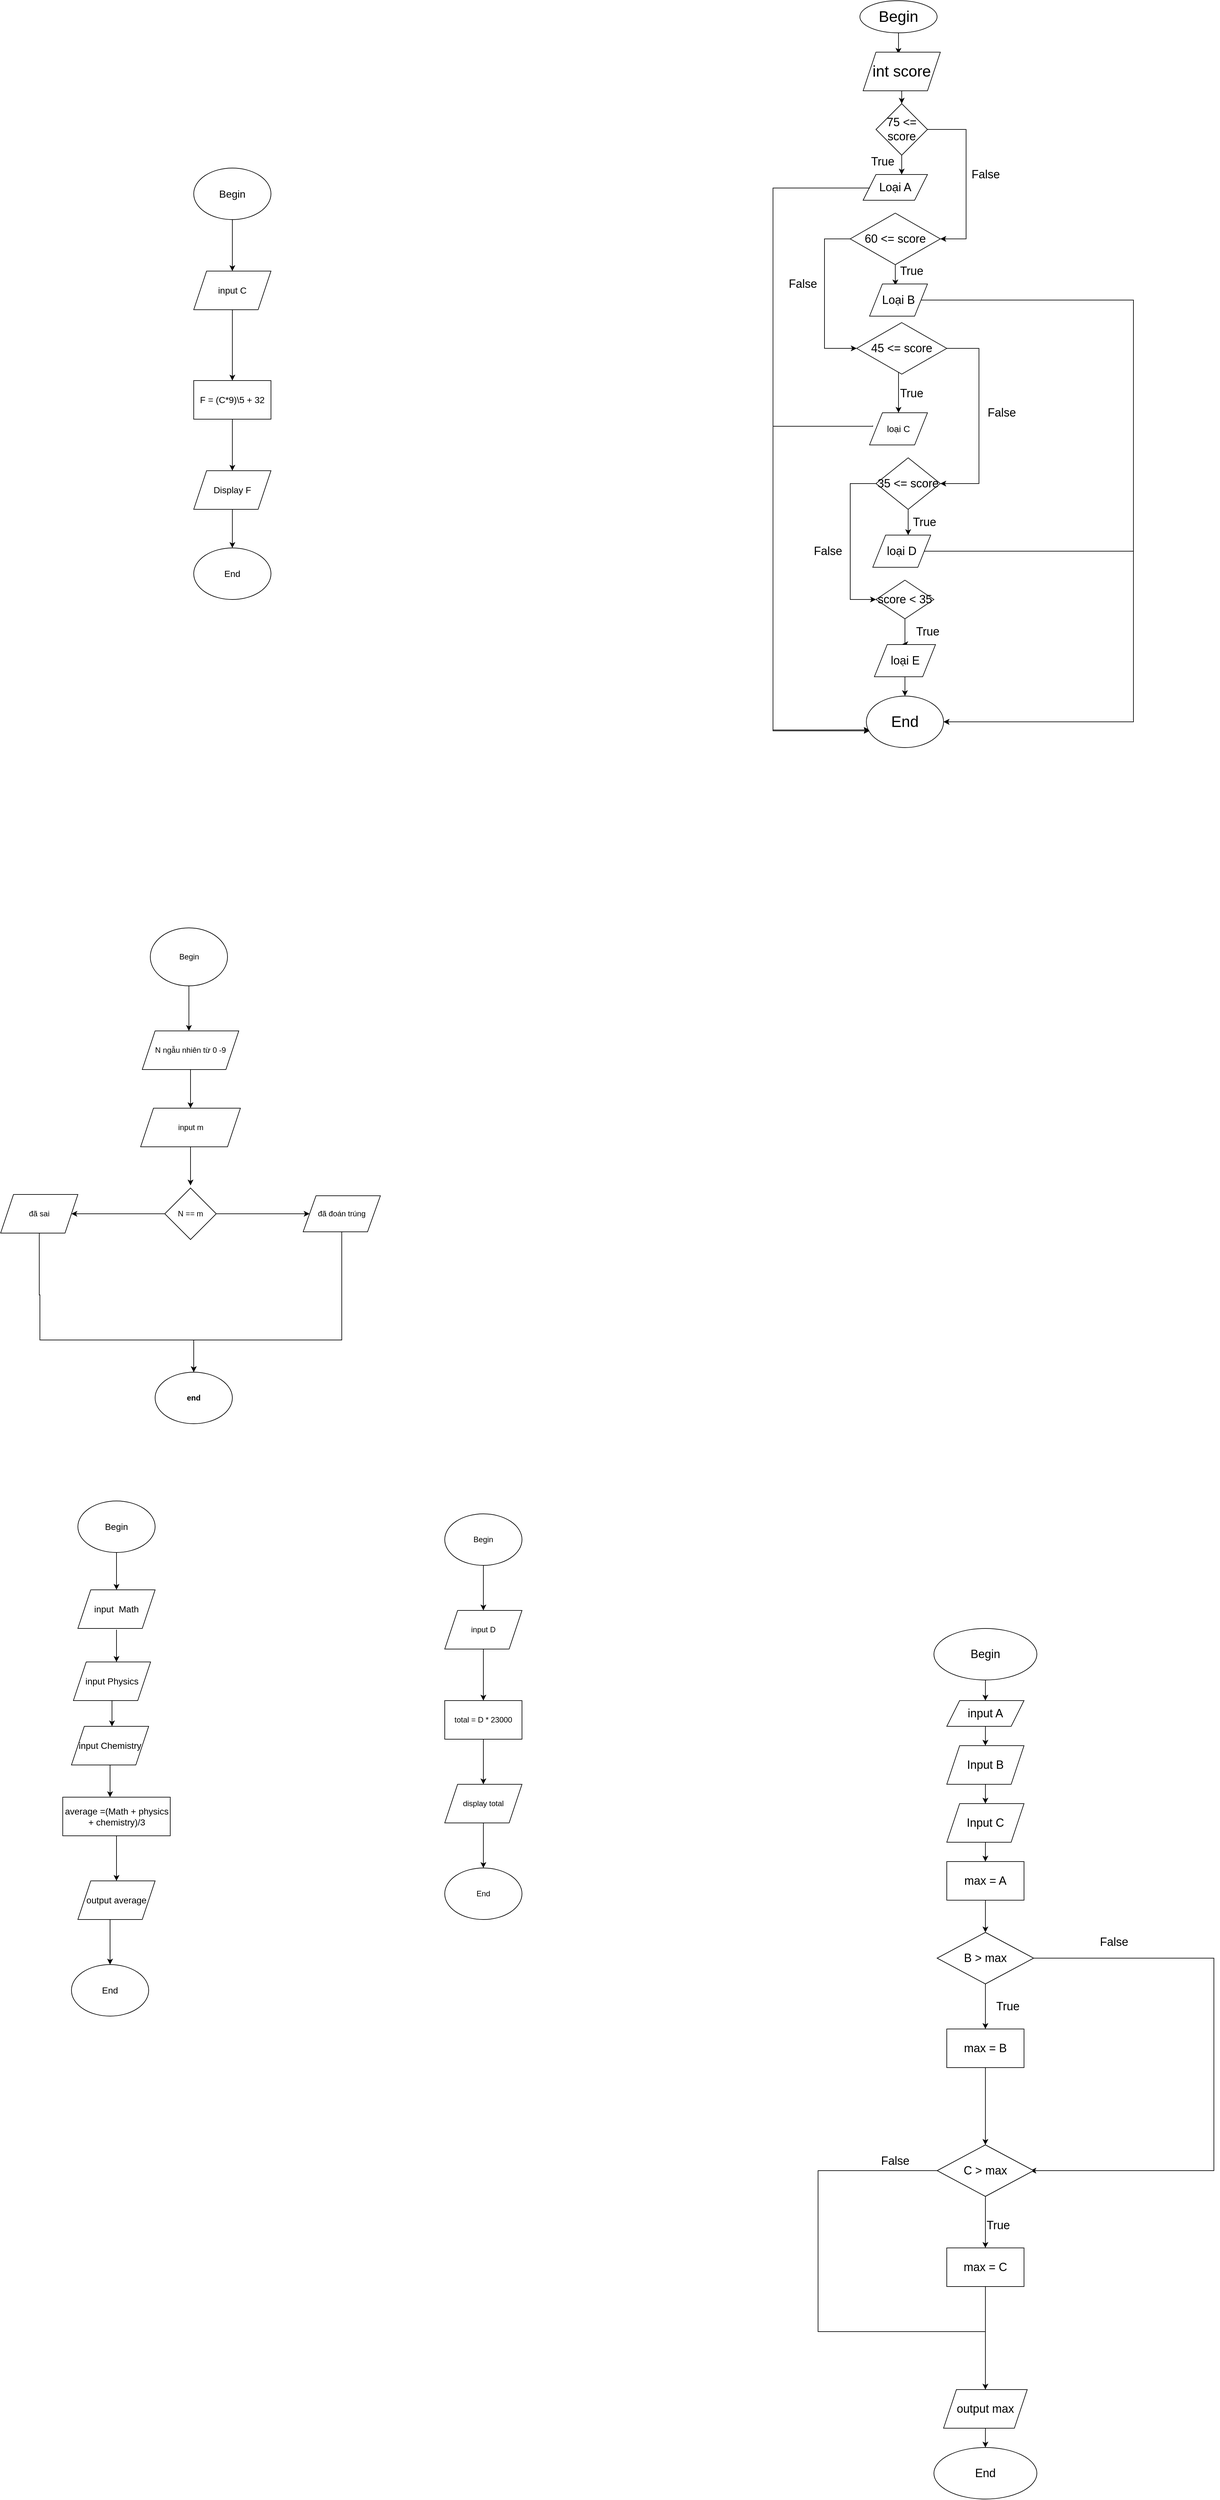 <mxfile version="21.7.2" type="device">
  <diagram name="Trang-1" id="FjWZiI6CqdOcznlWjRTV">
    <mxGraphModel dx="1399" dy="1794" grid="1" gridSize="10" guides="1" tooltips="1" connect="1" arrows="1" fold="1" page="1" pageScale="1" pageWidth="827" pageHeight="1169" math="0" shadow="0">
      <root>
        <mxCell id="0" />
        <mxCell id="1" parent="0" />
        <mxCell id="U5e7TNnSB-oZa5pznWMq-6" style="edgeStyle=orthogonalEdgeStyle;rounded=0;orthogonalLoop=1;jettySize=auto;html=1;exitX=0.5;exitY=1;exitDx=0;exitDy=0;entryX=0.5;entryY=0;entryDx=0;entryDy=0;" parent="1" source="U5e7TNnSB-oZa5pznWMq-1" target="U5e7TNnSB-oZa5pznWMq-2" edge="1">
          <mxGeometry relative="1" as="geometry" />
        </mxCell>
        <mxCell id="U5e7TNnSB-oZa5pznWMq-1" value="&lt;font style=&quot;font-size: 16px;&quot;&gt;Begin&lt;/font&gt;" style="ellipse;whiteSpace=wrap;html=1;" parent="1" vertex="1">
          <mxGeometry x="330" y="70" width="120" height="80" as="geometry" />
        </mxCell>
        <mxCell id="U5e7TNnSB-oZa5pznWMq-7" style="edgeStyle=orthogonalEdgeStyle;rounded=0;orthogonalLoop=1;jettySize=auto;html=1;exitX=0.5;exitY=1;exitDx=0;exitDy=0;entryX=0.5;entryY=0;entryDx=0;entryDy=0;" parent="1" source="U5e7TNnSB-oZa5pznWMq-2" target="U5e7TNnSB-oZa5pznWMq-3" edge="1">
          <mxGeometry relative="1" as="geometry" />
        </mxCell>
        <mxCell id="U5e7TNnSB-oZa5pznWMq-2" value="&lt;font style=&quot;font-size: 14px;&quot;&gt;input C&lt;/font&gt;" style="shape=parallelogram;perimeter=parallelogramPerimeter;whiteSpace=wrap;html=1;fixedSize=1;" parent="1" vertex="1">
          <mxGeometry x="330" y="230" width="120" height="60" as="geometry" />
        </mxCell>
        <mxCell id="U5e7TNnSB-oZa5pznWMq-8" style="edgeStyle=orthogonalEdgeStyle;rounded=0;orthogonalLoop=1;jettySize=auto;html=1;exitX=0.5;exitY=1;exitDx=0;exitDy=0;entryX=0.5;entryY=0;entryDx=0;entryDy=0;" parent="1" source="U5e7TNnSB-oZa5pznWMq-3" target="U5e7TNnSB-oZa5pznWMq-4" edge="1">
          <mxGeometry relative="1" as="geometry" />
        </mxCell>
        <mxCell id="U5e7TNnSB-oZa5pznWMq-3" value="&lt;span style=&quot;font-size: 14px;&quot;&gt;F = (C*9)\5 + 32&lt;/span&gt;" style="rounded=0;whiteSpace=wrap;html=1;" parent="1" vertex="1">
          <mxGeometry x="330" y="400" width="120" height="60" as="geometry" />
        </mxCell>
        <mxCell id="U5e7TNnSB-oZa5pznWMq-9" style="edgeStyle=orthogonalEdgeStyle;rounded=0;orthogonalLoop=1;jettySize=auto;html=1;exitX=0.5;exitY=1;exitDx=0;exitDy=0;entryX=0.5;entryY=0;entryDx=0;entryDy=0;" parent="1" source="U5e7TNnSB-oZa5pznWMq-4" target="U5e7TNnSB-oZa5pznWMq-5" edge="1">
          <mxGeometry relative="1" as="geometry" />
        </mxCell>
        <mxCell id="U5e7TNnSB-oZa5pznWMq-4" value="&lt;font style=&quot;font-size: 14px;&quot;&gt;Display F&lt;/font&gt;" style="shape=parallelogram;perimeter=parallelogramPerimeter;whiteSpace=wrap;html=1;fixedSize=1;" parent="1" vertex="1">
          <mxGeometry x="330" y="540" width="120" height="60" as="geometry" />
        </mxCell>
        <mxCell id="U5e7TNnSB-oZa5pznWMq-5" value="&lt;font style=&quot;font-size: 14px;&quot;&gt;End&lt;/font&gt;" style="ellipse;whiteSpace=wrap;html=1;" parent="1" vertex="1">
          <mxGeometry x="330" y="660" width="120" height="80" as="geometry" />
        </mxCell>
        <mxCell id="Fv5hJbhoz-VOcKtO6-Gc-13" style="edgeStyle=orthogonalEdgeStyle;rounded=0;orthogonalLoop=1;jettySize=auto;html=1;" parent="1" source="Fv5hJbhoz-VOcKtO6-Gc-1" edge="1">
          <mxGeometry relative="1" as="geometry">
            <mxPoint x="322.5" y="1410" as="targetPoint" />
          </mxGeometry>
        </mxCell>
        <mxCell id="Fv5hJbhoz-VOcKtO6-Gc-1" value="Begin" style="ellipse;whiteSpace=wrap;html=1;" parent="1" vertex="1">
          <mxGeometry x="262.5" y="1250" width="120" height="90" as="geometry" />
        </mxCell>
        <mxCell id="Fv5hJbhoz-VOcKtO6-Gc-2" value="&lt;h5&gt;&lt;font style=&quot;font-size: 12px;&quot;&gt;end&lt;/font&gt;&lt;/h5&gt;" style="ellipse;whiteSpace=wrap;html=1;" parent="1" vertex="1">
          <mxGeometry x="270" y="1940" width="120" height="80" as="geometry" />
        </mxCell>
        <mxCell id="Fv5hJbhoz-VOcKtO6-Gc-14" style="edgeStyle=orthogonalEdgeStyle;rounded=0;orthogonalLoop=1;jettySize=auto;html=1;" parent="1" source="Fv5hJbhoz-VOcKtO6-Gc-3" edge="1">
          <mxGeometry relative="1" as="geometry">
            <mxPoint x="325" y="1530" as="targetPoint" />
          </mxGeometry>
        </mxCell>
        <mxCell id="Fv5hJbhoz-VOcKtO6-Gc-3" value="N ngẫu nhiên từ 0 -9" style="shape=parallelogram;perimeter=parallelogramPerimeter;whiteSpace=wrap;html=1;fixedSize=1;" parent="1" vertex="1">
          <mxGeometry x="250" y="1410" width="150" height="60" as="geometry" />
        </mxCell>
        <mxCell id="Fv5hJbhoz-VOcKtO6-Gc-15" style="edgeStyle=orthogonalEdgeStyle;rounded=0;orthogonalLoop=1;jettySize=auto;html=1;" parent="1" source="Fv5hJbhoz-VOcKtO6-Gc-4" edge="1">
          <mxGeometry relative="1" as="geometry">
            <mxPoint x="325" y="1650" as="targetPoint" />
          </mxGeometry>
        </mxCell>
        <mxCell id="Fv5hJbhoz-VOcKtO6-Gc-4" value="input m" style="shape=parallelogram;perimeter=parallelogramPerimeter;whiteSpace=wrap;html=1;fixedSize=1;" parent="1" vertex="1">
          <mxGeometry x="247.5" y="1530" width="155" height="60" as="geometry" />
        </mxCell>
        <mxCell id="Fv5hJbhoz-VOcKtO6-Gc-25" style="edgeStyle=orthogonalEdgeStyle;rounded=0;orthogonalLoop=1;jettySize=auto;html=1;entryX=1;entryY=0.5;entryDx=0;entryDy=0;" parent="1" source="Fv5hJbhoz-VOcKtO6-Gc-5" target="Fv5hJbhoz-VOcKtO6-Gc-7" edge="1">
          <mxGeometry relative="1" as="geometry" />
        </mxCell>
        <mxCell id="Fv5hJbhoz-VOcKtO6-Gc-27" style="edgeStyle=orthogonalEdgeStyle;rounded=0;orthogonalLoop=1;jettySize=auto;html=1;" parent="1" source="Fv5hJbhoz-VOcKtO6-Gc-5" edge="1">
          <mxGeometry relative="1" as="geometry">
            <mxPoint x="510" y="1694" as="targetPoint" />
          </mxGeometry>
        </mxCell>
        <mxCell id="Fv5hJbhoz-VOcKtO6-Gc-5" value="N == m" style="rhombus;whiteSpace=wrap;html=1;" parent="1" vertex="1">
          <mxGeometry x="285" y="1654" width="80" height="80" as="geometry" />
        </mxCell>
        <mxCell id="Fv5hJbhoz-VOcKtO6-Gc-28" style="edgeStyle=orthogonalEdgeStyle;rounded=0;orthogonalLoop=1;jettySize=auto;html=1;" parent="1" source="Fv5hJbhoz-VOcKtO6-Gc-6" target="Fv5hJbhoz-VOcKtO6-Gc-2" edge="1">
          <mxGeometry relative="1" as="geometry">
            <Array as="points">
              <mxPoint x="560" y="1890" />
              <mxPoint x="330" y="1890" />
            </Array>
          </mxGeometry>
        </mxCell>
        <mxCell id="Fv5hJbhoz-VOcKtO6-Gc-6" value="đã đoán trúng" style="shape=parallelogram;perimeter=parallelogramPerimeter;whiteSpace=wrap;html=1;fixedSize=1;" parent="1" vertex="1">
          <mxGeometry x="500" y="1666" width="120" height="56" as="geometry" />
        </mxCell>
        <mxCell id="Fv5hJbhoz-VOcKtO6-Gc-21" style="edgeStyle=orthogonalEdgeStyle;rounded=0;orthogonalLoop=1;jettySize=auto;html=1;" parent="1" source="Fv5hJbhoz-VOcKtO6-Gc-7" target="Fv5hJbhoz-VOcKtO6-Gc-2" edge="1">
          <mxGeometry relative="1" as="geometry">
            <mxPoint x="90" y="1900" as="targetPoint" />
            <Array as="points">
              <mxPoint x="90" y="1820" />
              <mxPoint x="91" y="1820" />
              <mxPoint x="91" y="1890" />
            </Array>
          </mxGeometry>
        </mxCell>
        <mxCell id="Fv5hJbhoz-VOcKtO6-Gc-7" value="đã sai" style="shape=parallelogram;perimeter=parallelogramPerimeter;whiteSpace=wrap;html=1;fixedSize=1;" parent="1" vertex="1">
          <mxGeometry x="30" y="1664" width="120" height="60" as="geometry" />
        </mxCell>
        <mxCell id="Fv5hJbhoz-VOcKtO6-Gc-36" style="edgeStyle=orthogonalEdgeStyle;rounded=0;orthogonalLoop=1;jettySize=auto;html=1;entryX=0.5;entryY=0;entryDx=0;entryDy=0;" parent="1" source="Fv5hJbhoz-VOcKtO6-Gc-29" target="Fv5hJbhoz-VOcKtO6-Gc-31" edge="1">
          <mxGeometry relative="1" as="geometry" />
        </mxCell>
        <mxCell id="Fv5hJbhoz-VOcKtO6-Gc-29" value="&lt;font style=&quot;font-size: 14px;&quot;&gt;Begin&lt;/font&gt;" style="ellipse;whiteSpace=wrap;html=1;" parent="1" vertex="1">
          <mxGeometry x="150" y="2140" width="120" height="80" as="geometry" />
        </mxCell>
        <mxCell id="Fv5hJbhoz-VOcKtO6-Gc-30" value="&lt;font style=&quot;font-size: 14px;&quot;&gt;End&lt;/font&gt;" style="ellipse;whiteSpace=wrap;html=1;" parent="1" vertex="1">
          <mxGeometry x="140" y="2860" width="120" height="80" as="geometry" />
        </mxCell>
        <mxCell id="Fv5hJbhoz-VOcKtO6-Gc-31" value="&lt;font style=&quot;font-size: 14px;&quot;&gt;input&amp;nbsp; Math&lt;/font&gt;" style="shape=parallelogram;perimeter=parallelogramPerimeter;whiteSpace=wrap;html=1;fixedSize=1;" parent="1" vertex="1">
          <mxGeometry x="150" y="2278" width="120" height="60" as="geometry" />
        </mxCell>
        <mxCell id="Fv5hJbhoz-VOcKtO6-Gc-32" value="&lt;font style=&quot;font-size: 14px;&quot;&gt;input Chemistry&lt;/font&gt;" style="shape=parallelogram;perimeter=parallelogramPerimeter;whiteSpace=wrap;html=1;fixedSize=1;" parent="1" vertex="1">
          <mxGeometry x="140" y="2490" width="120" height="60" as="geometry" />
        </mxCell>
        <mxCell id="Fv5hJbhoz-VOcKtO6-Gc-33" value="&lt;font style=&quot;font-size: 14px;&quot;&gt;input Physics&lt;/font&gt;" style="shape=parallelogram;perimeter=parallelogramPerimeter;whiteSpace=wrap;html=1;fixedSize=1;" parent="1" vertex="1">
          <mxGeometry x="143" y="2390" width="120" height="60" as="geometry" />
        </mxCell>
        <mxCell id="Fv5hJbhoz-VOcKtO6-Gc-34" value="&lt;font style=&quot;font-size: 14px;&quot;&gt;average =(Math + physics + chemistry)/3&lt;/font&gt;" style="rounded=0;whiteSpace=wrap;html=1;" parent="1" vertex="1">
          <mxGeometry x="126.5" y="2600" width="167" height="60" as="geometry" />
        </mxCell>
        <mxCell id="Fv5hJbhoz-VOcKtO6-Gc-35" value="&lt;font style=&quot;font-size: 14px;&quot;&gt;output average&lt;/font&gt;" style="shape=parallelogram;perimeter=parallelogramPerimeter;whiteSpace=wrap;html=1;fixedSize=1;" parent="1" vertex="1">
          <mxGeometry x="150" y="2730" width="120" height="60" as="geometry" />
        </mxCell>
        <mxCell id="Fv5hJbhoz-VOcKtO6-Gc-43" value="" style="endArrow=classic;html=1;rounded=0;" parent="1" edge="1">
          <mxGeometry width="50" height="50" relative="1" as="geometry">
            <mxPoint x="210" y="2340" as="sourcePoint" />
            <mxPoint x="210" y="2390" as="targetPoint" />
          </mxGeometry>
        </mxCell>
        <mxCell id="Fv5hJbhoz-VOcKtO6-Gc-44" value="" style="endArrow=classic;html=1;rounded=0;exitX=0.5;exitY=1;exitDx=0;exitDy=0;" parent="1" source="Fv5hJbhoz-VOcKtO6-Gc-33" edge="1">
          <mxGeometry width="50" height="50" relative="1" as="geometry">
            <mxPoint x="200" y="2450" as="sourcePoint" />
            <mxPoint x="203" y="2490" as="targetPoint" />
          </mxGeometry>
        </mxCell>
        <mxCell id="Fv5hJbhoz-VOcKtO6-Gc-45" value="" style="endArrow=classic;html=1;rounded=0;entryX=0.44;entryY=0;entryDx=0;entryDy=0;entryPerimeter=0;" parent="1" target="Fv5hJbhoz-VOcKtO6-Gc-34" edge="1">
          <mxGeometry width="50" height="50" relative="1" as="geometry">
            <mxPoint x="200" y="2550" as="sourcePoint" />
            <mxPoint x="250" y="2500" as="targetPoint" />
          </mxGeometry>
        </mxCell>
        <mxCell id="Fv5hJbhoz-VOcKtO6-Gc-46" value="" style="endArrow=classic;html=1;rounded=0;" parent="1" target="Fv5hJbhoz-VOcKtO6-Gc-35" edge="1">
          <mxGeometry width="50" height="50" relative="1" as="geometry">
            <mxPoint x="210" y="2660" as="sourcePoint" />
            <mxPoint x="260" y="2610" as="targetPoint" />
          </mxGeometry>
        </mxCell>
        <mxCell id="Fv5hJbhoz-VOcKtO6-Gc-47" value="" style="endArrow=classic;html=1;rounded=0;entryX=0.5;entryY=0;entryDx=0;entryDy=0;" parent="1" target="Fv5hJbhoz-VOcKtO6-Gc-30" edge="1">
          <mxGeometry width="50" height="50" relative="1" as="geometry">
            <mxPoint x="200" y="2790" as="sourcePoint" />
            <mxPoint x="250" y="2740" as="targetPoint" />
          </mxGeometry>
        </mxCell>
        <mxCell id="Fv5hJbhoz-VOcKtO6-Gc-55" style="edgeStyle=orthogonalEdgeStyle;rounded=0;orthogonalLoop=1;jettySize=auto;html=1;entryX=0.5;entryY=0;entryDx=0;entryDy=0;" parent="1" source="Fv5hJbhoz-VOcKtO6-Gc-50" target="Fv5hJbhoz-VOcKtO6-Gc-51" edge="1">
          <mxGeometry relative="1" as="geometry" />
        </mxCell>
        <mxCell id="Fv5hJbhoz-VOcKtO6-Gc-50" value="Begin" style="ellipse;whiteSpace=wrap;html=1;" parent="1" vertex="1">
          <mxGeometry x="720" y="2160" width="120" height="80" as="geometry" />
        </mxCell>
        <mxCell id="Fv5hJbhoz-VOcKtO6-Gc-56" style="edgeStyle=orthogonalEdgeStyle;rounded=0;orthogonalLoop=1;jettySize=auto;html=1;entryX=0.5;entryY=0;entryDx=0;entryDy=0;" parent="1" source="Fv5hJbhoz-VOcKtO6-Gc-51" target="Fv5hJbhoz-VOcKtO6-Gc-52" edge="1">
          <mxGeometry relative="1" as="geometry" />
        </mxCell>
        <mxCell id="Fv5hJbhoz-VOcKtO6-Gc-51" value="input D" style="shape=parallelogram;perimeter=parallelogramPerimeter;whiteSpace=wrap;html=1;fixedSize=1;" parent="1" vertex="1">
          <mxGeometry x="720" y="2310" width="120" height="60" as="geometry" />
        </mxCell>
        <mxCell id="Fv5hJbhoz-VOcKtO6-Gc-57" style="edgeStyle=orthogonalEdgeStyle;rounded=0;orthogonalLoop=1;jettySize=auto;html=1;" parent="1" source="Fv5hJbhoz-VOcKtO6-Gc-52" target="Fv5hJbhoz-VOcKtO6-Gc-53" edge="1">
          <mxGeometry relative="1" as="geometry" />
        </mxCell>
        <mxCell id="Fv5hJbhoz-VOcKtO6-Gc-52" value="total = D * 23000" style="rounded=0;whiteSpace=wrap;html=1;" parent="1" vertex="1">
          <mxGeometry x="720" y="2450" width="120" height="60" as="geometry" />
        </mxCell>
        <mxCell id="Fv5hJbhoz-VOcKtO6-Gc-58" style="edgeStyle=orthogonalEdgeStyle;rounded=0;orthogonalLoop=1;jettySize=auto;html=1;" parent="1" source="Fv5hJbhoz-VOcKtO6-Gc-53" target="Fv5hJbhoz-VOcKtO6-Gc-54" edge="1">
          <mxGeometry relative="1" as="geometry" />
        </mxCell>
        <mxCell id="Fv5hJbhoz-VOcKtO6-Gc-53" value="display total" style="shape=parallelogram;perimeter=parallelogramPerimeter;whiteSpace=wrap;html=1;fixedSize=1;" parent="1" vertex="1">
          <mxGeometry x="720" y="2580" width="120" height="60" as="geometry" />
        </mxCell>
        <mxCell id="Fv5hJbhoz-VOcKtO6-Gc-54" value="End" style="ellipse;whiteSpace=wrap;html=1;" parent="1" vertex="1">
          <mxGeometry x="720" y="2710" width="120" height="80" as="geometry" />
        </mxCell>
        <mxCell id="Fv5hJbhoz-VOcKtO6-Gc-60" value="&lt;font style=&quot;font-size: 18px;&quot;&gt;End&lt;/font&gt;" style="ellipse;whiteSpace=wrap;html=1;" parent="1" vertex="1">
          <mxGeometry x="1480" y="3610" width="160" height="80" as="geometry" />
        </mxCell>
        <mxCell id="Fv5hJbhoz-VOcKtO6-Gc-82" style="edgeStyle=orthogonalEdgeStyle;rounded=0;orthogonalLoop=1;jettySize=auto;html=1;entryX=0.5;entryY=0;entryDx=0;entryDy=0;" parent="1" source="Fv5hJbhoz-VOcKtO6-Gc-62" target="Fv5hJbhoz-VOcKtO6-Gc-64" edge="1">
          <mxGeometry relative="1" as="geometry" />
        </mxCell>
        <mxCell id="Fv5hJbhoz-VOcKtO6-Gc-62" value="&lt;font style=&quot;font-size: 18px;&quot;&gt;Input C&lt;/font&gt;" style="shape=parallelogram;perimeter=parallelogramPerimeter;whiteSpace=wrap;html=1;fixedSize=1;" parent="1" vertex="1">
          <mxGeometry x="1500" y="2610" width="120" height="60" as="geometry" />
        </mxCell>
        <mxCell id="Fv5hJbhoz-VOcKtO6-Gc-81" style="edgeStyle=orthogonalEdgeStyle;rounded=0;orthogonalLoop=1;jettySize=auto;html=1;" parent="1" source="Fv5hJbhoz-VOcKtO6-Gc-63" target="Fv5hJbhoz-VOcKtO6-Gc-62" edge="1">
          <mxGeometry relative="1" as="geometry" />
        </mxCell>
        <mxCell id="Fv5hJbhoz-VOcKtO6-Gc-63" value="&lt;font style=&quot;font-size: 18px;&quot;&gt;Input B&lt;/font&gt;" style="shape=parallelogram;perimeter=parallelogramPerimeter;whiteSpace=wrap;html=1;fixedSize=1;" parent="1" vertex="1">
          <mxGeometry x="1500" y="2520" width="120" height="60" as="geometry" />
        </mxCell>
        <mxCell id="Fv5hJbhoz-VOcKtO6-Gc-73" style="edgeStyle=orthogonalEdgeStyle;rounded=0;orthogonalLoop=1;jettySize=auto;html=1;" parent="1" source="Fv5hJbhoz-VOcKtO6-Gc-64" target="Fv5hJbhoz-VOcKtO6-Gc-65" edge="1">
          <mxGeometry relative="1" as="geometry" />
        </mxCell>
        <mxCell id="Fv5hJbhoz-VOcKtO6-Gc-64" value="&lt;font style=&quot;font-size: 18px;&quot;&gt;max = A&lt;/font&gt;" style="rounded=0;whiteSpace=wrap;html=1;" parent="1" vertex="1">
          <mxGeometry x="1500" y="2700" width="120" height="60" as="geometry" />
        </mxCell>
        <mxCell id="Fv5hJbhoz-VOcKtO6-Gc-74" style="edgeStyle=orthogonalEdgeStyle;rounded=0;orthogonalLoop=1;jettySize=auto;html=1;" parent="1" source="Fv5hJbhoz-VOcKtO6-Gc-65" target="Fv5hJbhoz-VOcKtO6-Gc-68" edge="1">
          <mxGeometry relative="1" as="geometry" />
        </mxCell>
        <mxCell id="Fv5hJbhoz-VOcKtO6-Gc-79" style="edgeStyle=orthogonalEdgeStyle;rounded=0;orthogonalLoop=1;jettySize=auto;html=1;entryX=1;entryY=0.5;entryDx=0;entryDy=0;" parent="1" edge="1">
          <mxGeometry relative="1" as="geometry">
            <mxPoint x="1630" y="2850" as="sourcePoint" />
            <mxPoint x="1630" y="3180" as="targetPoint" />
            <Array as="points">
              <mxPoint x="1915" y="2850" />
              <mxPoint x="1915" y="3180" />
            </Array>
          </mxGeometry>
        </mxCell>
        <mxCell id="Fv5hJbhoz-VOcKtO6-Gc-65" value="&lt;font style=&quot;font-size: 18px;&quot;&gt;B &amp;gt; max&lt;/font&gt;" style="rhombus;whiteSpace=wrap;html=1;" parent="1" vertex="1">
          <mxGeometry x="1485" y="2810" width="150" height="80" as="geometry" />
        </mxCell>
        <mxCell id="Fv5hJbhoz-VOcKtO6-Gc-76" style="edgeStyle=orthogonalEdgeStyle;rounded=0;orthogonalLoop=1;jettySize=auto;html=1;entryX=0.5;entryY=0;entryDx=0;entryDy=0;" parent="1" source="Fv5hJbhoz-VOcKtO6-Gc-66" target="Fv5hJbhoz-VOcKtO6-Gc-71" edge="1">
          <mxGeometry relative="1" as="geometry" />
        </mxCell>
        <mxCell id="Fv5hJbhoz-VOcKtO6-Gc-80" style="edgeStyle=orthogonalEdgeStyle;rounded=0;orthogonalLoop=1;jettySize=auto;html=1;entryX=0;entryY=0.5;entryDx=0;entryDy=0;exitX=0;exitY=0.5;exitDx=0;exitDy=0;" parent="1" source="Fv5hJbhoz-VOcKtO6-Gc-66" edge="1">
          <mxGeometry relative="1" as="geometry">
            <mxPoint x="1555" y="3570" as="targetPoint" />
            <mxPoint x="1535" y="3150" as="sourcePoint" />
            <Array as="points">
              <mxPoint x="1300" y="3180" />
              <mxPoint x="1300" y="3430" />
              <mxPoint x="1560" y="3430" />
              <mxPoint x="1560" y="3570" />
            </Array>
          </mxGeometry>
        </mxCell>
        <mxCell id="Fv5hJbhoz-VOcKtO6-Gc-66" value="&lt;font style=&quot;font-size: 18px;&quot;&gt;C &amp;gt; max&lt;/font&gt;" style="rhombus;whiteSpace=wrap;html=1;" parent="1" vertex="1">
          <mxGeometry x="1485" y="3140" width="150" height="80" as="geometry" />
        </mxCell>
        <mxCell id="Fv5hJbhoz-VOcKtO6-Gc-75" style="edgeStyle=orthogonalEdgeStyle;rounded=0;orthogonalLoop=1;jettySize=auto;html=1;entryX=0.5;entryY=0;entryDx=0;entryDy=0;" parent="1" source="Fv5hJbhoz-VOcKtO6-Gc-68" target="Fv5hJbhoz-VOcKtO6-Gc-66" edge="1">
          <mxGeometry relative="1" as="geometry" />
        </mxCell>
        <mxCell id="Fv5hJbhoz-VOcKtO6-Gc-68" value="&lt;font style=&quot;font-size: 18px;&quot;&gt;max = B&lt;/font&gt;" style="rounded=0;whiteSpace=wrap;html=1;" parent="1" vertex="1">
          <mxGeometry x="1500" y="2960" width="120" height="60" as="geometry" />
        </mxCell>
        <mxCell id="Fv5hJbhoz-VOcKtO6-Gc-78" style="edgeStyle=orthogonalEdgeStyle;rounded=0;orthogonalLoop=1;jettySize=auto;html=1;" parent="1" source="Fv5hJbhoz-VOcKtO6-Gc-71" target="Fv5hJbhoz-VOcKtO6-Gc-77" edge="1">
          <mxGeometry relative="1" as="geometry" />
        </mxCell>
        <mxCell id="Fv5hJbhoz-VOcKtO6-Gc-71" value="&lt;font style=&quot;font-size: 18px;&quot;&gt;max = C&lt;/font&gt;" style="rounded=0;whiteSpace=wrap;html=1;" parent="1" vertex="1">
          <mxGeometry x="1500" y="3300" width="120" height="60" as="geometry" />
        </mxCell>
        <mxCell id="Fv5hJbhoz-VOcKtO6-Gc-84" value="" style="edgeStyle=orthogonalEdgeStyle;rounded=0;orthogonalLoop=1;jettySize=auto;html=1;" parent="1" source="Fv5hJbhoz-VOcKtO6-Gc-77" target="Fv5hJbhoz-VOcKtO6-Gc-60" edge="1">
          <mxGeometry relative="1" as="geometry" />
        </mxCell>
        <mxCell id="Fv5hJbhoz-VOcKtO6-Gc-77" value="&lt;font style=&quot;font-size: 18px;&quot;&gt;output max&lt;/font&gt;" style="shape=parallelogram;perimeter=parallelogramPerimeter;whiteSpace=wrap;html=1;fixedSize=1;" parent="1" vertex="1">
          <mxGeometry x="1495" y="3520" width="130" height="60" as="geometry" />
        </mxCell>
        <mxCell id="Fv5hJbhoz-VOcKtO6-Gc-91" value="" style="edgeStyle=orthogonalEdgeStyle;rounded=0;orthogonalLoop=1;jettySize=auto;html=1;" parent="1" source="Fv5hJbhoz-VOcKtO6-Gc-87" target="Fv5hJbhoz-VOcKtO6-Gc-63" edge="1">
          <mxGeometry relative="1" as="geometry" />
        </mxCell>
        <mxCell id="Fv5hJbhoz-VOcKtO6-Gc-87" value="&lt;font style=&quot;font-size: 18px;&quot;&gt;input A&lt;/font&gt;" style="shape=parallelogram;perimeter=parallelogramPerimeter;whiteSpace=wrap;html=1;fixedSize=1;" parent="1" vertex="1">
          <mxGeometry x="1500" y="2450" width="120" height="40" as="geometry" />
        </mxCell>
        <mxCell id="Fv5hJbhoz-VOcKtO6-Gc-90" style="edgeStyle=orthogonalEdgeStyle;rounded=0;orthogonalLoop=1;jettySize=auto;html=1;entryX=0.5;entryY=0;entryDx=0;entryDy=0;" parent="1" source="Fv5hJbhoz-VOcKtO6-Gc-89" target="Fv5hJbhoz-VOcKtO6-Gc-87" edge="1">
          <mxGeometry relative="1" as="geometry" />
        </mxCell>
        <mxCell id="Fv5hJbhoz-VOcKtO6-Gc-89" value="&lt;font style=&quot;font-size: 18px;&quot;&gt;Begin&lt;/font&gt;" style="ellipse;whiteSpace=wrap;html=1;" parent="1" vertex="1">
          <mxGeometry x="1480" y="2338" width="160" height="80" as="geometry" />
        </mxCell>
        <mxCell id="Fv5hJbhoz-VOcKtO6-Gc-95" value="&lt;font style=&quot;font-size: 18px;&quot;&gt;True&lt;/font&gt;" style="text;html=1;strokeColor=none;fillColor=none;align=center;verticalAlign=middle;whiteSpace=wrap;rounded=0;" parent="1" vertex="1">
          <mxGeometry x="1550" y="3250" width="60" height="30" as="geometry" />
        </mxCell>
        <mxCell id="Fv5hJbhoz-VOcKtO6-Gc-102" value="&lt;font style=&quot;font-size: 18px;&quot;&gt;False&lt;/font&gt;" style="text;html=1;strokeColor=none;fillColor=none;align=center;verticalAlign=middle;whiteSpace=wrap;rounded=0;" parent="1" vertex="1">
          <mxGeometry x="1390" y="3150" width="60" height="30" as="geometry" />
        </mxCell>
        <mxCell id="Fv5hJbhoz-VOcKtO6-Gc-103" value="&lt;font style=&quot;font-size: 18px;&quot;&gt;False&lt;/font&gt;" style="text;html=1;strokeColor=none;fillColor=none;align=center;verticalAlign=middle;whiteSpace=wrap;rounded=0;" parent="1" vertex="1">
          <mxGeometry x="1730" y="2810" width="60" height="30" as="geometry" />
        </mxCell>
        <mxCell id="Fv5hJbhoz-VOcKtO6-Gc-104" value="&lt;font style=&quot;font-size: 18px;&quot;&gt;True&lt;/font&gt;" style="text;html=1;strokeColor=none;fillColor=none;align=center;verticalAlign=middle;whiteSpace=wrap;rounded=0;" parent="1" vertex="1">
          <mxGeometry x="1565" y="2910" width="60" height="30" as="geometry" />
        </mxCell>
        <mxCell id="uggGQ1npD3m-xXOtvxhS-35" style="edgeStyle=orthogonalEdgeStyle;rounded=0;orthogonalLoop=1;jettySize=auto;html=1;entryX=0.456;entryY=0.043;entryDx=0;entryDy=0;entryPerimeter=0;" edge="1" parent="1" source="uggGQ1npD3m-xXOtvxhS-1" target="uggGQ1npD3m-xXOtvxhS-2">
          <mxGeometry relative="1" as="geometry" />
        </mxCell>
        <mxCell id="uggGQ1npD3m-xXOtvxhS-1" value="&lt;font style=&quot;font-size: 24px;&quot;&gt;Begin&lt;/font&gt;" style="ellipse;whiteSpace=wrap;html=1;" vertex="1" parent="1">
          <mxGeometry x="1365" y="-190" width="120" height="50" as="geometry" />
        </mxCell>
        <mxCell id="uggGQ1npD3m-xXOtvxhS-36" style="edgeStyle=orthogonalEdgeStyle;rounded=0;orthogonalLoop=1;jettySize=auto;html=1;entryX=0.5;entryY=0;entryDx=0;entryDy=0;" edge="1" parent="1" source="uggGQ1npD3m-xXOtvxhS-2" target="uggGQ1npD3m-xXOtvxhS-3">
          <mxGeometry relative="1" as="geometry" />
        </mxCell>
        <mxCell id="uggGQ1npD3m-xXOtvxhS-2" value="&lt;font style=&quot;font-size: 24px;&quot;&gt;int score&lt;/font&gt;" style="shape=parallelogram;perimeter=parallelogramPerimeter;whiteSpace=wrap;html=1;fixedSize=1;" vertex="1" parent="1">
          <mxGeometry x="1370" y="-110" width="120" height="60" as="geometry" />
        </mxCell>
        <mxCell id="uggGQ1npD3m-xXOtvxhS-12" style="edgeStyle=orthogonalEdgeStyle;rounded=0;orthogonalLoop=1;jettySize=auto;html=1;entryX=1;entryY=0.5;entryDx=0;entryDy=0;" edge="1" parent="1" source="uggGQ1npD3m-xXOtvxhS-3" target="uggGQ1npD3m-xXOtvxhS-7">
          <mxGeometry relative="1" as="geometry">
            <Array as="points">
              <mxPoint x="1530" y="10.0" />
              <mxPoint x="1530" y="180" />
            </Array>
          </mxGeometry>
        </mxCell>
        <mxCell id="uggGQ1npD3m-xXOtvxhS-27" style="edgeStyle=orthogonalEdgeStyle;rounded=0;orthogonalLoop=1;jettySize=auto;html=1;entryX=0.599;entryY=0;entryDx=0;entryDy=0;entryPerimeter=0;" edge="1" parent="1" source="uggGQ1npD3m-xXOtvxhS-3" target="uggGQ1npD3m-xXOtvxhS-10">
          <mxGeometry relative="1" as="geometry" />
        </mxCell>
        <mxCell id="uggGQ1npD3m-xXOtvxhS-3" value="&lt;font style=&quot;font-size: 18px;&quot;&gt;75 &amp;lt;= score&lt;/font&gt;" style="rhombus;whiteSpace=wrap;html=1;" vertex="1" parent="1">
          <mxGeometry x="1390" y="-30" width="80" height="80" as="geometry" />
        </mxCell>
        <mxCell id="uggGQ1npD3m-xXOtvxhS-20" style="edgeStyle=orthogonalEdgeStyle;rounded=0;orthogonalLoop=1;jettySize=auto;html=1;entryX=0.457;entryY=-0.012;entryDx=0;entryDy=0;entryPerimeter=0;" edge="1" parent="1" source="uggGQ1npD3m-xXOtvxhS-4" target="uggGQ1npD3m-xXOtvxhS-18">
          <mxGeometry relative="1" as="geometry">
            <Array as="points">
              <mxPoint x="1435" y="809" />
            </Array>
          </mxGeometry>
        </mxCell>
        <mxCell id="uggGQ1npD3m-xXOtvxhS-4" value="&lt;font style=&quot;font-size: 18px;&quot;&gt;score &amp;lt; 35&lt;/font&gt;" style="rhombus;whiteSpace=wrap;html=1;" vertex="1" parent="1">
          <mxGeometry x="1390" y="710" width="90" height="60" as="geometry" />
        </mxCell>
        <mxCell id="uggGQ1npD3m-xXOtvxhS-21" style="edgeStyle=orthogonalEdgeStyle;rounded=0;orthogonalLoop=1;jettySize=auto;html=1;" edge="1" parent="1" source="uggGQ1npD3m-xXOtvxhS-5" target="uggGQ1npD3m-xXOtvxhS-19">
          <mxGeometry relative="1" as="geometry">
            <Array as="points">
              <mxPoint x="1440" y="640" />
              <mxPoint x="1440" y="640" />
            </Array>
          </mxGeometry>
        </mxCell>
        <mxCell id="uggGQ1npD3m-xXOtvxhS-26" style="edgeStyle=orthogonalEdgeStyle;rounded=0;orthogonalLoop=1;jettySize=auto;html=1;entryX=0;entryY=0.5;entryDx=0;entryDy=0;" edge="1" parent="1" source="uggGQ1npD3m-xXOtvxhS-5" target="uggGQ1npD3m-xXOtvxhS-4">
          <mxGeometry relative="1" as="geometry">
            <Array as="points">
              <mxPoint x="1350" y="560.0" />
              <mxPoint x="1350" y="740" />
            </Array>
          </mxGeometry>
        </mxCell>
        <mxCell id="uggGQ1npD3m-xXOtvxhS-5" value="&lt;font style=&quot;font-size: 18px;&quot;&gt;35 &amp;lt;= score&lt;/font&gt;" style="rhombus;whiteSpace=wrap;html=1;" vertex="1" parent="1">
          <mxGeometry x="1390" y="520" width="100" height="80" as="geometry" />
        </mxCell>
        <mxCell id="uggGQ1npD3m-xXOtvxhS-24" style="edgeStyle=orthogonalEdgeStyle;rounded=0;orthogonalLoop=1;jettySize=auto;html=1;entryX=0.5;entryY=0;entryDx=0;entryDy=0;" edge="1" parent="1" source="uggGQ1npD3m-xXOtvxhS-6" target="uggGQ1npD3m-xXOtvxhS-15">
          <mxGeometry relative="1" as="geometry">
            <Array as="points">
              <mxPoint x="1425" y="410" />
              <mxPoint x="1425" y="410" />
            </Array>
          </mxGeometry>
        </mxCell>
        <mxCell id="uggGQ1npD3m-xXOtvxhS-25" style="edgeStyle=orthogonalEdgeStyle;rounded=0;orthogonalLoop=1;jettySize=auto;html=1;entryX=1;entryY=0.5;entryDx=0;entryDy=0;" edge="1" parent="1" target="uggGQ1npD3m-xXOtvxhS-5">
          <mxGeometry relative="1" as="geometry">
            <mxPoint x="1450.0" y="349.95" as="sourcePoint" />
            <mxPoint x="1510" y="544.95" as="targetPoint" />
            <Array as="points">
              <mxPoint x="1550" y="350" />
              <mxPoint x="1550" y="560" />
            </Array>
          </mxGeometry>
        </mxCell>
        <mxCell id="uggGQ1npD3m-xXOtvxhS-6" value="&lt;font style=&quot;font-size: 18px;&quot;&gt;45 &amp;lt;= score&lt;/font&gt;" style="rhombus;whiteSpace=wrap;html=1;" vertex="1" parent="1">
          <mxGeometry x="1360" y="310" width="140" height="80" as="geometry" />
        </mxCell>
        <mxCell id="uggGQ1npD3m-xXOtvxhS-22" style="edgeStyle=orthogonalEdgeStyle;rounded=0;orthogonalLoop=1;jettySize=auto;html=1;entryX=0;entryY=0.5;entryDx=0;entryDy=0;" edge="1" parent="1" source="uggGQ1npD3m-xXOtvxhS-7" target="uggGQ1npD3m-xXOtvxhS-6">
          <mxGeometry relative="1" as="geometry">
            <mxPoint x="1230" y="200" as="targetPoint" />
            <Array as="points">
              <mxPoint x="1310" y="180" />
              <mxPoint x="1310" y="350" />
            </Array>
          </mxGeometry>
        </mxCell>
        <mxCell id="uggGQ1npD3m-xXOtvxhS-39" style="edgeStyle=orthogonalEdgeStyle;rounded=0;orthogonalLoop=1;jettySize=auto;html=1;entryX=0.447;entryY=0.043;entryDx=0;entryDy=0;entryPerimeter=0;" edge="1" parent="1" source="uggGQ1npD3m-xXOtvxhS-7" target="uggGQ1npD3m-xXOtvxhS-14">
          <mxGeometry relative="1" as="geometry" />
        </mxCell>
        <mxCell id="uggGQ1npD3m-xXOtvxhS-7" value="&lt;font style=&quot;font-size: 18px;&quot;&gt;60 &amp;lt;= score&lt;/font&gt;" style="rhombus;whiteSpace=wrap;html=1;" vertex="1" parent="1">
          <mxGeometry x="1350" y="140" width="140" height="80" as="geometry" />
        </mxCell>
        <mxCell id="uggGQ1npD3m-xXOtvxhS-51" style="edgeStyle=orthogonalEdgeStyle;rounded=0;orthogonalLoop=1;jettySize=auto;html=1;entryX=0.043;entryY=0.657;entryDx=0;entryDy=0;entryPerimeter=0;" edge="1" parent="1" target="uggGQ1npD3m-xXOtvxhS-28">
          <mxGeometry relative="1" as="geometry">
            <mxPoint x="1385.0" y="470" as="sourcePoint" />
            <mxPoint x="1370" y="950" as="targetPoint" />
            <Array as="points">
              <mxPoint x="1230" y="471" />
              <mxPoint x="1230" y="943" />
            </Array>
          </mxGeometry>
        </mxCell>
        <mxCell id="uggGQ1npD3m-xXOtvxhS-10" value="&lt;font style=&quot;font-size: 18px;&quot;&gt;Loại A&lt;/font&gt;" style="shape=parallelogram;perimeter=parallelogramPerimeter;whiteSpace=wrap;html=1;fixedSize=1;" vertex="1" parent="1">
          <mxGeometry x="1370" y="80" width="100" height="40" as="geometry" />
        </mxCell>
        <mxCell id="uggGQ1npD3m-xXOtvxhS-53" style="edgeStyle=orthogonalEdgeStyle;rounded=0;orthogonalLoop=1;jettySize=auto;html=1;entryX=1;entryY=0.5;entryDx=0;entryDy=0;" edge="1" parent="1" source="uggGQ1npD3m-xXOtvxhS-14" target="uggGQ1npD3m-xXOtvxhS-28">
          <mxGeometry relative="1" as="geometry">
            <Array as="points">
              <mxPoint x="1790" y="275" />
              <mxPoint x="1790" y="930" />
            </Array>
          </mxGeometry>
        </mxCell>
        <mxCell id="uggGQ1npD3m-xXOtvxhS-14" value="&lt;font style=&quot;font-size: 18px;&quot;&gt;Loại B&lt;/font&gt;" style="shape=parallelogram;perimeter=parallelogramPerimeter;whiteSpace=wrap;html=1;fixedSize=1;" vertex="1" parent="1">
          <mxGeometry x="1380" y="250" width="90" height="50" as="geometry" />
        </mxCell>
        <mxCell id="uggGQ1npD3m-xXOtvxhS-15" value="&lt;font style=&quot;font-size: 14px;&quot;&gt;loại C&lt;/font&gt;" style="shape=parallelogram;perimeter=parallelogramPerimeter;whiteSpace=wrap;html=1;fixedSize=1;" vertex="1" parent="1">
          <mxGeometry x="1380" y="450" width="90" height="50" as="geometry" />
        </mxCell>
        <mxCell id="uggGQ1npD3m-xXOtvxhS-29" style="edgeStyle=orthogonalEdgeStyle;rounded=0;orthogonalLoop=1;jettySize=auto;html=1;entryX=0.5;entryY=0;entryDx=0;entryDy=0;" edge="1" parent="1" source="uggGQ1npD3m-xXOtvxhS-18" target="uggGQ1npD3m-xXOtvxhS-28">
          <mxGeometry relative="1" as="geometry" />
        </mxCell>
        <mxCell id="uggGQ1npD3m-xXOtvxhS-18" value="&lt;font style=&quot;font-size: 18px;&quot;&gt;loại E&lt;/font&gt;" style="shape=parallelogram;perimeter=parallelogramPerimeter;whiteSpace=wrap;html=1;fixedSize=1;" vertex="1" parent="1">
          <mxGeometry x="1387.5" y="810" width="95" height="50" as="geometry" />
        </mxCell>
        <mxCell id="uggGQ1npD3m-xXOtvxhS-54" style="edgeStyle=orthogonalEdgeStyle;rounded=0;orthogonalLoop=1;jettySize=auto;html=1;entryX=1;entryY=0.5;entryDx=0;entryDy=0;" edge="1" parent="1" source="uggGQ1npD3m-xXOtvxhS-19" target="uggGQ1npD3m-xXOtvxhS-28">
          <mxGeometry relative="1" as="geometry">
            <Array as="points">
              <mxPoint x="1790" y="665" />
              <mxPoint x="1790" y="930" />
            </Array>
          </mxGeometry>
        </mxCell>
        <mxCell id="uggGQ1npD3m-xXOtvxhS-19" value="&lt;font style=&quot;font-size: 18px;&quot;&gt;loại D&lt;/font&gt;" style="shape=parallelogram;perimeter=parallelogramPerimeter;whiteSpace=wrap;html=1;fixedSize=1;" vertex="1" parent="1">
          <mxGeometry x="1385" y="640" width="90" height="50" as="geometry" />
        </mxCell>
        <mxCell id="uggGQ1npD3m-xXOtvxhS-28" value="&lt;font style=&quot;font-size: 24px;&quot;&gt;End&lt;/font&gt;" style="ellipse;whiteSpace=wrap;html=1;" vertex="1" parent="1">
          <mxGeometry x="1375" y="890" width="120" height="80" as="geometry" />
        </mxCell>
        <mxCell id="uggGQ1npD3m-xXOtvxhS-40" value="&lt;font style=&quot;font-size: 18px;&quot;&gt;True&lt;/font&gt;" style="text;html=1;align=center;verticalAlign=middle;resizable=0;points=[];autosize=1;strokeColor=none;fillColor=none;" vertex="1" parent="1">
          <mxGeometry x="1370" y="40" width="60" height="40" as="geometry" />
        </mxCell>
        <mxCell id="uggGQ1npD3m-xXOtvxhS-41" value="&lt;font style=&quot;font-size: 18px;&quot;&gt;False&lt;/font&gt;" style="text;html=1;align=center;verticalAlign=middle;resizable=0;points=[];autosize=1;strokeColor=none;fillColor=none;" vertex="1" parent="1">
          <mxGeometry x="1525" y="60" width="70" height="40" as="geometry" />
        </mxCell>
        <mxCell id="uggGQ1npD3m-xXOtvxhS-42" value="&lt;font style=&quot;font-size: 18px;&quot;&gt;True&lt;/font&gt;" style="text;html=1;align=center;verticalAlign=middle;resizable=0;points=[];autosize=1;strokeColor=none;fillColor=none;" vertex="1" parent="1">
          <mxGeometry x="1415" y="400" width="60" height="40" as="geometry" />
        </mxCell>
        <mxCell id="uggGQ1npD3m-xXOtvxhS-44" value="&lt;font style=&quot;font-size: 18px;&quot;&gt;True&lt;/font&gt;" style="text;html=1;align=center;verticalAlign=middle;resizable=0;points=[];autosize=1;strokeColor=none;fillColor=none;" vertex="1" parent="1">
          <mxGeometry x="1415" y="210" width="60" height="40" as="geometry" />
        </mxCell>
        <mxCell id="uggGQ1npD3m-xXOtvxhS-45" value="&lt;font style=&quot;font-size: 18px;&quot;&gt;True&lt;/font&gt;" style="text;html=1;align=center;verticalAlign=middle;resizable=0;points=[];autosize=1;strokeColor=none;fillColor=none;" vertex="1" parent="1">
          <mxGeometry x="1440" y="770" width="60" height="40" as="geometry" />
        </mxCell>
        <mxCell id="uggGQ1npD3m-xXOtvxhS-46" value="&lt;font style=&quot;font-size: 18px;&quot;&gt;False&lt;/font&gt;" style="text;html=1;align=center;verticalAlign=middle;resizable=0;points=[];autosize=1;strokeColor=none;fillColor=none;" vertex="1" parent="1">
          <mxGeometry x="1241" y="230" width="70" height="40" as="geometry" />
        </mxCell>
        <mxCell id="uggGQ1npD3m-xXOtvxhS-47" value="&lt;font style=&quot;font-size: 18px;&quot;&gt;False&lt;/font&gt;" style="text;html=1;align=center;verticalAlign=middle;resizable=0;points=[];autosize=1;strokeColor=none;fillColor=none;" vertex="1" parent="1">
          <mxGeometry x="1280" y="645" width="70" height="40" as="geometry" />
        </mxCell>
        <mxCell id="uggGQ1npD3m-xXOtvxhS-49" value="&lt;font style=&quot;font-size: 18px;&quot;&gt;False&lt;/font&gt;" style="text;html=1;align=center;verticalAlign=middle;resizable=0;points=[];autosize=1;strokeColor=none;fillColor=none;" vertex="1" parent="1">
          <mxGeometry x="1550" y="430" width="70" height="40" as="geometry" />
        </mxCell>
        <mxCell id="uggGQ1npD3m-xXOtvxhS-50" value="&lt;font style=&quot;font-size: 18px;&quot;&gt;True&lt;/font&gt;" style="text;html=1;align=center;verticalAlign=middle;resizable=0;points=[];autosize=1;strokeColor=none;fillColor=none;" vertex="1" parent="1">
          <mxGeometry x="1435" y="600" width="60" height="40" as="geometry" />
        </mxCell>
        <mxCell id="uggGQ1npD3m-xXOtvxhS-52" style="edgeStyle=orthogonalEdgeStyle;rounded=0;orthogonalLoop=1;jettySize=auto;html=1;entryX=0.043;entryY=0.675;entryDx=0;entryDy=0;entryPerimeter=0;" edge="1" parent="1" target="uggGQ1npD3m-xXOtvxhS-28">
          <mxGeometry relative="1" as="geometry">
            <mxPoint x="1380.0" y="100" as="sourcePoint" />
            <mxPoint x="1335" y="910.0" as="targetPoint" />
            <Array as="points">
              <mxPoint x="1230" y="101" />
              <mxPoint x="1230" y="944" />
            </Array>
          </mxGeometry>
        </mxCell>
      </root>
    </mxGraphModel>
  </diagram>
</mxfile>
